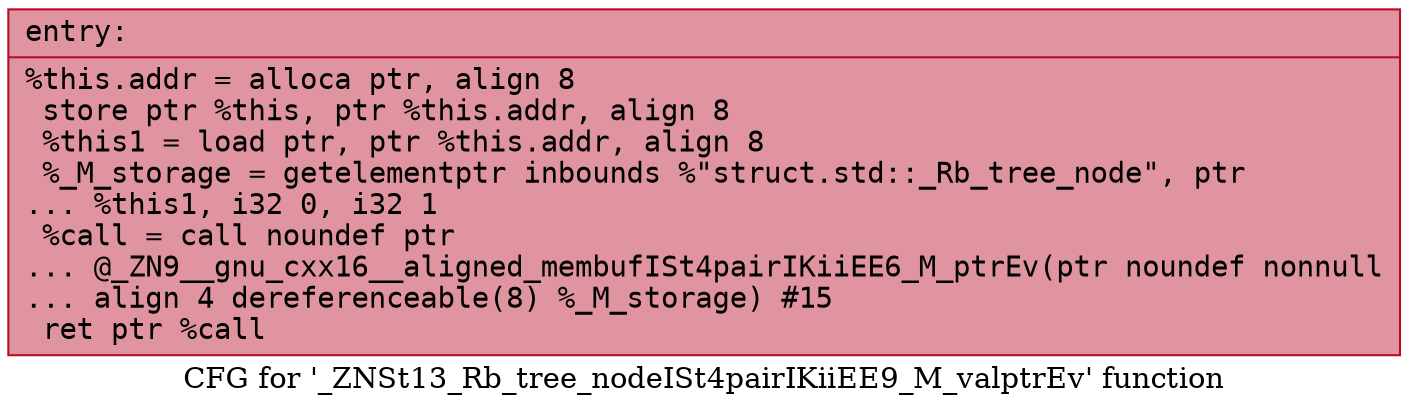 digraph "CFG for '_ZNSt13_Rb_tree_nodeISt4pairIKiiEE9_M_valptrEv' function" {
	label="CFG for '_ZNSt13_Rb_tree_nodeISt4pairIKiiEE9_M_valptrEv' function";

	Node0x55ba304e11f0 [shape=record,color="#b70d28ff", style=filled, fillcolor="#b70d2870" fontname="Courier",label="{entry:\l|  %this.addr = alloca ptr, align 8\l  store ptr %this, ptr %this.addr, align 8\l  %this1 = load ptr, ptr %this.addr, align 8\l  %_M_storage = getelementptr inbounds %\"struct.std::_Rb_tree_node\", ptr\l... %this1, i32 0, i32 1\l  %call = call noundef ptr\l... @_ZN9__gnu_cxx16__aligned_membufISt4pairIKiiEE6_M_ptrEv(ptr noundef nonnull\l... align 4 dereferenceable(8) %_M_storage) #15\l  ret ptr %call\l}"];
}
